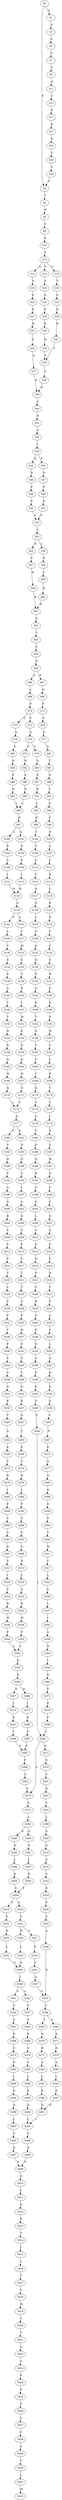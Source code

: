 strict digraph  {
	S0 -> S1 [ label = A ];
	S0 -> S2 [ label = P ];
	S1 -> S3 [ label = S ];
	S2 -> S4 [ label = T ];
	S3 -> S5 [ label = G ];
	S4 -> S6 [ label = W ];
	S5 -> S7 [ label = G ];
	S6 -> S8 [ label = V ];
	S7 -> S9 [ label = S ];
	S8 -> S10 [ label = K ];
	S9 -> S11 [ label = N ];
	S10 -> S12 [ label = S ];
	S11 -> S13 [ label = C ];
	S12 -> S14 [ label = G ];
	S12 -> S15 [ label = G ];
	S12 -> S16 [ label = S ];
	S13 -> S17 [ label = R ];
	S14 -> S18 [ label = S ];
	S15 -> S19 [ label = G ];
	S16 -> S20 [ label = T ];
	S17 -> S21 [ label = R ];
	S18 -> S22 [ label = G ];
	S19 -> S23 [ label = P ];
	S20 -> S24 [ label = P ];
	S21 -> S25 [ label = K ];
	S22 -> S26 [ label = P ];
	S23 -> S27 [ label = R ];
	S24 -> S28 [ label = K ];
	S25 -> S29 [ label = S ];
	S26 -> S30 [ label = K ];
	S27 -> S31 [ label = W ];
	S28 -> S32 [ label = W ];
	S29 -> S33 [ label = V ];
	S30 -> S34 [ label = W ];
	S31 -> S35 [ label = P ];
	S32 -> S36 [ label = P ];
	S33 -> S2 [ label = P ];
	S34 -> S36 [ label = P ];
	S35 -> S37 [ label = S ];
	S36 -> S38 [ label = S ];
	S37 -> S39 [ label = R ];
	S38 -> S39 [ label = R ];
	S39 -> S40 [ label = C ];
	S40 -> S41 [ label = R ];
	S41 -> S42 [ label = A ];
	S42 -> S43 [ label = L ];
	S43 -> S44 [ label = E ];
	S43 -> S45 [ label = G ];
	S44 -> S46 [ label = D ];
	S45 -> S47 [ label = D ];
	S46 -> S48 [ label = P ];
	S47 -> S49 [ label = P ];
	S48 -> S50 [ label = E ];
	S49 -> S51 [ label = E ];
	S50 -> S52 [ label = S ];
	S51 -> S52 [ label = S ];
	S52 -> S53 [ label = L ];
	S53 -> S54 [ label = S ];
	S53 -> S55 [ label = R ];
	S54 -> S56 [ label = R ];
	S55 -> S57 [ label = C ];
	S56 -> S58 [ label = C ];
	S57 -> S59 [ label = H ];
	S58 -> S60 [ label = H ];
	S59 -> S61 [ label = R ];
	S60 -> S61 [ label = R ];
	S61 -> S62 [ label = K ];
	S62 -> S63 [ label = T ];
	S63 -> S64 [ label = P ];
	S64 -> S65 [ label = P ];
	S65 -> S66 [ label = A ];
	S65 -> S67 [ label = P ];
	S66 -> S68 [ label = L ];
	S67 -> S69 [ label = W ];
	S68 -> S70 [ label = P ];
	S69 -> S71 [ label = P ];
	S70 -> S72 [ label = P ];
	S70 -> S73 [ label = Q ];
	S71 -> S74 [ label = S ];
	S72 -> S75 [ label = G ];
	S73 -> S76 [ label = G ];
	S74 -> S77 [ label = G ];
	S75 -> S78 [ label = C ];
	S75 -> S79 [ label = T ];
	S76 -> S80 [ label = S ];
	S77 -> S81 [ label = Q ];
	S78 -> S82 [ label = N ];
	S79 -> S83 [ label = S ];
	S80 -> S84 [ label = N ];
	S81 -> S85 [ label = T ];
	S82 -> S86 [ label = E ];
	S83 -> S87 [ label = E ];
	S84 -> S88 [ label = E ];
	S85 -> S89 [ label = N ];
	S86 -> S90 [ label = N ];
	S87 -> S91 [ label = R ];
	S88 -> S92 [ label = N ];
	S89 -> S93 [ label = V ];
	S90 -> S94 [ label = L ];
	S91 -> S95 [ label = L ];
	S92 -> S94 [ label = L ];
	S93 -> S96 [ label = P ];
	S94 -> S97 [ label = N ];
	S95 -> S98 [ label = D ];
	S96 -> S99 [ label = P ];
	S97 -> S100 [ label = L ];
	S97 -> S101 [ label = Q ];
	S98 -> S102 [ label = T ];
	S99 -> S103 [ label = R ];
	S100 -> S104 [ label = E ];
	S101 -> S105 [ label = E ];
	S102 -> S106 [ label = T ];
	S103 -> S107 [ label = A ];
	S104 -> S108 [ label = S ];
	S105 -> S109 [ label = S ];
	S106 -> S110 [ label = S ];
	S107 -> S111 [ label = L ];
	S108 -> S112 [ label = I ];
	S109 -> S113 [ label = I ];
	S110 -> S114 [ label = V ];
	S111 -> S115 [ label = D ];
	S112 -> S116 [ label = W ];
	S113 -> S116 [ label = W ];
	S114 -> S117 [ label = A ];
	S115 -> S118 [ label = L ];
	S116 -> S119 [ label = G ];
	S117 -> S120 [ label = G ];
	S118 -> S121 [ label = R ];
	S119 -> S122 [ label = P ];
	S119 -> S123 [ label = S ];
	S120 -> S124 [ label = L ];
	S121 -> S125 [ label = R ];
	S122 -> S126 [ label = L ];
	S123 -> S127 [ label = V ];
	S124 -> S128 [ label = G ];
	S125 -> S129 [ label = G ];
	S126 -> S130 [ label = V ];
	S127 -> S131 [ label = M ];
	S128 -> S132 [ label = A ];
	S129 -> S133 [ label = C ];
	S130 -> S134 [ label = S ];
	S131 -> S135 [ label = S ];
	S132 -> S136 [ label = D ];
	S133 -> S137 [ label = G ];
	S134 -> S138 [ label = P ];
	S135 -> S139 [ label = T ];
	S136 -> S140 [ label = P ];
	S137 -> S141 [ label = R ];
	S138 -> S142 [ label = G ];
	S139 -> S143 [ label = N ];
	S140 -> S144 [ label = G ];
	S141 -> S145 [ label = S ];
	S142 -> S146 [ label = T ];
	S143 -> S147 [ label = L ];
	S144 -> S148 [ label = R ];
	S145 -> S149 [ label = G ];
	S146 -> S150 [ label = V ];
	S147 -> S151 [ label = M ];
	S148 -> S152 [ label = T ];
	S149 -> S153 [ label = P ];
	S150 -> S154 [ label = D ];
	S151 -> S155 [ label = E ];
	S152 -> S156 [ label = G ];
	S153 -> S157 [ label = W ];
	S154 -> S158 [ label = R ];
	S155 -> S159 [ label = G ];
	S156 -> S160 [ label = T ];
	S157 -> S161 [ label = C ];
	S158 -> S162 [ label = Q ];
	S159 -> S163 [ label = Q ];
	S160 -> S164 [ label = V ];
	S161 -> S165 [ label = L ];
	S162 -> S166 [ label = W ];
	S163 -> S167 [ label = W ];
	S164 -> S168 [ label = T ];
	S165 -> S169 [ label = R ];
	S166 -> S170 [ label = Q ];
	S167 -> S171 [ label = Q ];
	S168 -> S172 [ label = Q ];
	S169 -> S173 [ label = V ];
	S170 -> S174 [ label = L ];
	S171 -> S174 [ label = L ];
	S172 -> S175 [ label = S ];
	S173 -> S176 [ label = V ];
	S174 -> S177 [ label = G ];
	S175 -> S178 [ label = G ];
	S176 -> S179 [ label = L ];
	S177 -> S180 [ label = V ];
	S177 -> S181 [ label = K ];
	S178 -> S182 [ label = V ];
	S179 -> S183 [ label = S ];
	S180 -> S184 [ label = S ];
	S181 -> S185 [ label = N ];
	S182 -> S186 [ label = P ];
	S183 -> S187 [ label = C ];
	S184 -> S188 [ label = D ];
	S185 -> S189 [ label = D ];
	S186 -> S190 [ label = Q ];
	S187 -> S191 [ label = M ];
	S188 -> S192 [ label = P ];
	S189 -> S193 [ label = S ];
	S190 -> S194 [ label = R ];
	S191 -> S195 [ label = Q ];
	S192 -> S196 [ label = A ];
	S193 -> S197 [ label = L ];
	S194 -> S198 [ label = G ];
	S195 -> S199 [ label = S ];
	S196 -> S200 [ label = G ];
	S197 -> S201 [ label = A ];
	S198 -> S202 [ label = G ];
	S199 -> S203 [ label = C ];
	S200 -> S204 [ label = R ];
	S201 -> S205 [ label = K ];
	S202 -> S206 [ label = L ];
	S203 -> S207 [ label = G ];
	S204 -> S208 [ label = S ];
	S205 -> S209 [ label = S ];
	S206 -> S210 [ label = V ];
	S207 -> S211 [ label = A ];
	S208 -> S212 [ label = F ];
	S209 -> S213 [ label = F ];
	S210 -> S214 [ label = K ];
	S211 -> S215 [ label = F ];
	S212 -> S216 [ label = P ];
	S213 -> S217 [ label = S ];
	S214 -> S218 [ label = W ];
	S215 -> S219 [ label = C ];
	S216 -> S220 [ label = C ];
	S217 -> S221 [ label = C ];
	S218 -> S222 [ label = P ];
	S219 -> S223 [ label = H ];
	S220 -> S224 [ label = L ];
	S221 -> S225 [ label = T ];
	S222 -> S226 [ label = C ];
	S223 -> S227 [ label = V ];
	S224 -> S228 [ label = P ];
	S225 -> S229 [ label = S ];
	S226 -> S230 [ label = R ];
	S227 -> S231 [ label = P ];
	S228 -> S232 [ label = F ];
	S229 -> S233 [ label = F ];
	S230 -> S234 [ label = D ];
	S231 -> S235 [ label = A ];
	S232 -> S236 [ label = Y ];
	S233 -> S237 [ label = H ];
	S234 -> S238 [ label = E ];
	S235 -> S239 [ label = S ];
	S236 -> S240 [ label = F ];
	S237 -> S241 [ label = F ];
	S238 -> S242 [ label = D ];
	S239 -> S243 [ label = L ];
	S240 -> S244 [ label = P ];
	S241 -> S245 [ label = T ];
	S242 -> S246 [ label = S ];
	S243 -> S247 [ label = A ];
	S244 -> S248 [ label = A ];
	S245 -> S249 [ label = T ];
	S246 -> S250 [ label = E ];
	S247 -> S251 [ label = H ];
	S248 -> S252 [ label = N ];
	S249 -> S253 [ label = N ];
	S250 -> S254 [ label = F ];
	S251 -> S255 [ label = G ];
	S252 -> S256 [ label = K ];
	S253 -> S257 [ label = K ];
	S254 -> S258 [ label = P ];
	S255 -> S259 [ label = G ];
	S256 -> S260 [ label = T ];
	S257 -> S261 [ label = A ];
	S258 -> S262 [ label = F ];
	S259 -> S263 [ label = S ];
	S260 -> S264 [ label = A ];
	S261 -> S265 [ label = T ];
	S262 -> S266 [ label = L ];
	S263 -> S267 [ label = P ];
	S264 -> S268 [ label = E ];
	S265 -> S269 [ label = E ];
	S266 -> S270 [ label = S ];
	S266 -> S271 [ label = H ];
	S267 -> S272 [ label = K ];
	S268 -> S273 [ label = T ];
	S269 -> S274 [ label = T ];
	S270 -> S275 [ label = G ];
	S271 -> S276 [ label = G ];
	S272 -> S277 [ label = A ];
	S273 -> S278 [ label = R ];
	S274 -> S279 [ label = R ];
	S275 -> S280 [ label = S ];
	S276 -> S281 [ label = C ];
	S277 -> S282 [ label = G ];
	S278 -> S283 [ label = I ];
	S279 -> S284 [ label = L ];
	S280 -> S285 [ label = Q ];
	S280 -> S286 [ label = K ];
	S281 -> S287 [ label = N ];
	S282 -> S288 [ label = R ];
	S283 -> S289 [ label = P ];
	S284 -> S290 [ label = P ];
	S285 -> S291 [ label = N ];
	S286 -> S292 [ label = N ];
	S287 -> S293 [ label = S ];
	S288 -> S294 [ label = G ];
	S289 -> S295 [ label = C ];
	S290 -> S296 [ label = C ];
	S291 -> S297 [ label = L ];
	S292 -> S298 [ label = L ];
	S293 -> S299 [ label = L ];
	S294 -> S300 [ label = S ];
	S295 -> S301 [ label = A ];
	S296 -> S302 [ label = S ];
	S297 -> S303 [ label = K ];
	S298 -> S304 [ label = K ];
	S299 -> S305 [ label = A ];
	S300 -> S306 [ label = T ];
	S301 -> S307 [ label = R ];
	S302 -> S308 [ label = Q ];
	S303 -> S309 [ label = E ];
	S304 -> S309 [ label = E ];
	S305 -> S310 [ label = G ];
	S306 -> S311 [ label = W ];
	S307 -> S312 [ label = S ];
	S308 -> S313 [ label = N ];
	S309 -> S314 [ label = S ];
	S309 -> S315 [ label = A ];
	S310 -> S316 [ label = A ];
	S311 -> S317 [ label = C ];
	S312 -> S318 [ label = I ];
	S313 -> S319 [ label = L ];
	S314 -> S320 [ label = S ];
	S315 -> S321 [ label = S ];
	S316 -> S322 [ label = S ];
	S317 -> S323 [ label = L ];
	S318 -> S324 [ label = V ];
	S319 -> S325 [ label = A ];
	S320 -> S326 [ label = H ];
	S321 -> S327 [ label = Y ];
	S321 -> S328 [ label = H ];
	S322 -> S329 [ label = R ];
	S323 -> S330 [ label = S ];
	S324 -> S331 [ label = R ];
	S325 -> S332 [ label = R ];
	S326 -> S333 [ label = L ];
	S327 -> S334 [ label = P ];
	S328 -> S335 [ label = L ];
	S329 -> S336 [ label = P ];
	S330 -> S337 [ label = L ];
	S331 -> S338 [ label = W ];
	S332 -> S339 [ label = W ];
	S333 -> S340 [ label = N ];
	S334 -> S341 [ label = S ];
	S335 -> S340 [ label = N ];
	S336 -> S342 [ label = S ];
	S337 -> S343 [ label = I ];
	S338 -> S344 [ label = P ];
	S339 -> S345 [ label = P ];
	S340 -> S346 [ label = I ];
	S341 -> S347 [ label = A ];
	S342 -> S348 [ label = A ];
	S343 -> S349 [ label = A ];
	S344 -> S350 [ label = S ];
	S345 -> S350 [ label = S ];
	S346 -> S351 [ label = S ];
	S346 -> S352 [ label = G ];
	S347 -> S353 [ label = D ];
	S348 -> S353 [ label = D ];
	S349 -> S354 [ label = N ];
	S350 -> S355 [ label = E ];
	S351 -> S356 [ label = Y ];
	S352 -> S357 [ label = F ];
	S353 -> S358 [ label = Y ];
	S354 -> S359 [ label = L ];
	S355 -> S360 [ label = E ];
	S356 -> S361 [ label = A ];
	S357 -> S362 [ label = A ];
	S358 -> S363 [ label = T ];
	S358 -> S364 [ label = S ];
	S359 -> S365 [ label = D ];
	S360 -> S366 [ label = H ];
	S360 -> S367 [ label = S ];
	S361 -> S368 [ label = K ];
	S362 -> S369 [ label = K ];
	S363 -> S370 [ label = K ];
	S364 -> S371 [ label = K ];
	S365 -> S372 [ label = F ];
	S366 -> S373 [ label = I ];
	S367 -> S374 [ label = I ];
	S368 -> S375 [ label = C ];
	S369 -> S376 [ label = C ];
	S370 -> S377 [ label = R ];
	S371 -> S378 [ label = H ];
	S372 -> S379 [ label = P ];
	S373 -> S380 [ label = E ];
	S374 -> S381 [ label = E ];
	S375 -> S382 [ label = P ];
	S376 -> S383 [ label = T ];
	S377 -> S384 [ label = A ];
	S378 -> S385 [ label = A ];
	S379 -> S386 [ label = F ];
	S380 -> S387 [ label = Y ];
	S381 -> S388 [ label = Y ];
	S382 -> S389 [ label = L ];
	S383 -> S390 [ label = L ];
	S384 -> S391 [ label = L ];
	S385 -> S392 [ label = L ];
	S386 -> S266 [ label = L ];
	S387 -> S393 [ label = P ];
	S388 -> S393 [ label = P ];
	S389 -> S394 [ label = D ];
	S390 -> S395 [ label = D ];
	S391 -> S396 [ label = D ];
	S392 -> S397 [ label = D ];
	S393 -> S398 [ label = F ];
	S394 -> S399 [ label = N ];
	S395 -> S400 [ label = D ];
	S396 -> S401 [ label = D ];
	S397 -> S401 [ label = D ];
	S398 -> S402 [ label = L ];
	S399 -> S403 [ label = L ];
	S400 -> S404 [ label = L ];
	S401 -> S404 [ label = L ];
	S402 -> S270 [ label = S ];
	S403 -> S405 [ label = S ];
	S404 -> S406 [ label = S ];
	S405 -> S407 [ label = Q ];
	S406 -> S408 [ label = Q ];
	S407 -> S409 [ label = N ];
	S408 -> S409 [ label = N ];
	S409 -> S410 [ label = Q ];
	S410 -> S411 [ label = L ];
	S411 -> S412 [ label = K ];
	S412 -> S413 [ label = E ];
	S413 -> S414 [ label = T ];
	S414 -> S415 [ label = I ];
	S415 -> S416 [ label = L ];
	S416 -> S417 [ label = T ];
	S417 -> S418 [ label = V ];
	S418 -> S419 [ label = M ];
	S419 -> S420 [ label = T ];
	S420 -> S421 [ label = T ];
	S421 -> S422 [ label = A ];
	S422 -> S423 [ label = G ];
	S423 -> S424 [ label = K ];
	S424 -> S425 [ label = E ];
	S425 -> S426 [ label = S ];
	S426 -> S427 [ label = S ];
	S427 -> S428 [ label = V ];
	S428 -> S429 [ label = G ];
	S429 -> S430 [ label = V ];
	S430 -> S431 [ label = L ];
	S431 -> S432 [ label = M ];
}
